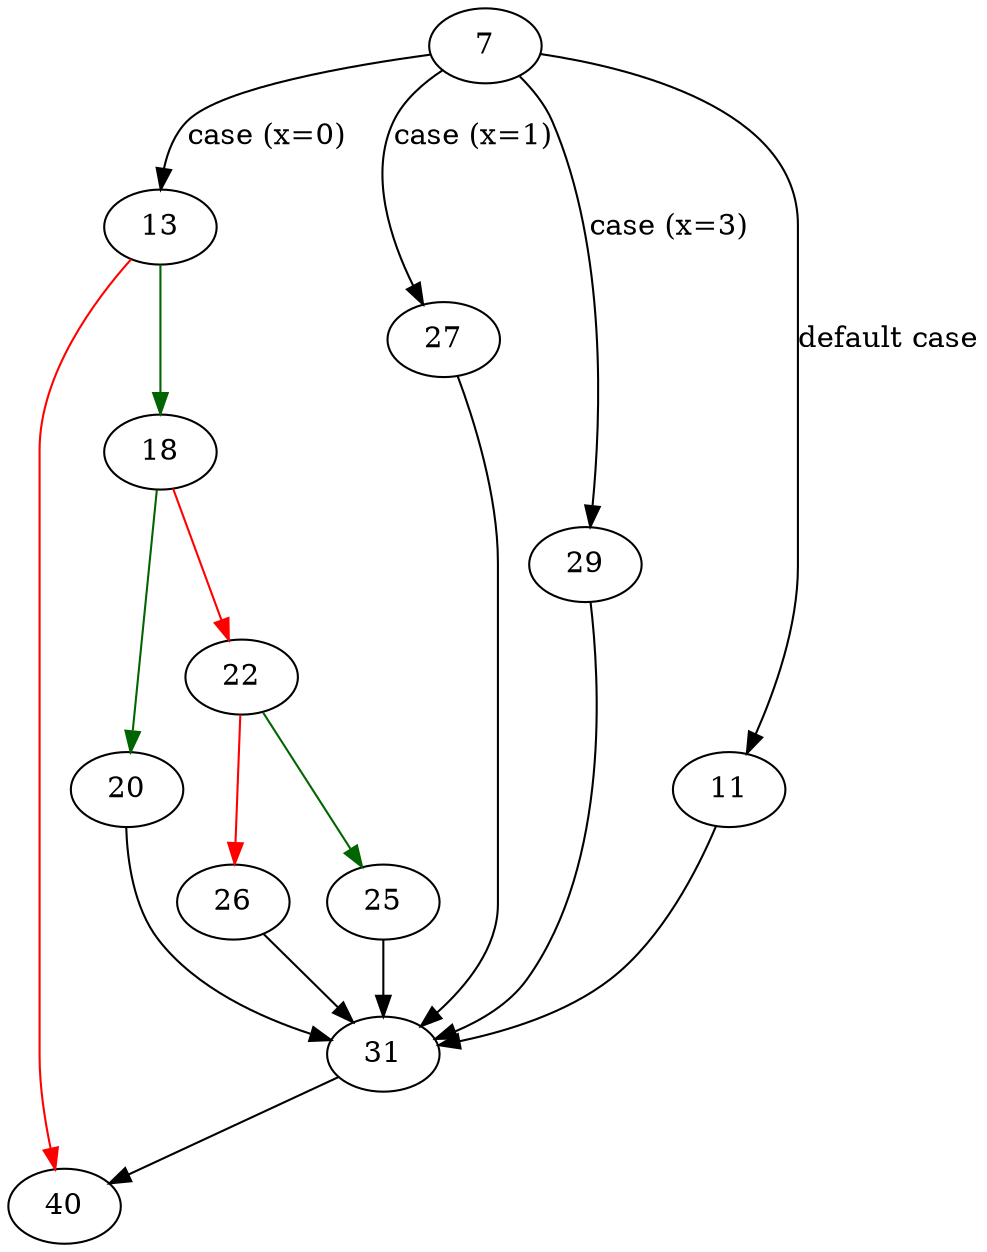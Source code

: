 strict digraph "xnumtoimax" {
	// Node definitions.
	7 [entry=true];
	13;
	27;
	29;
	11;
	31;
	18;
	40;
	20;
	22;
	25;
	26;

	// Edge definitions.
	7 -> 13 [
		cond="case (x=0)"
		label="case (x=0)"
	];
	7 -> 27 [
		cond="case (x=1)"
		label="case (x=1)"
	];
	7 -> 29 [
		cond="case (x=3)"
		label="case (x=3)"
	];
	7 -> 11 [
		cond="default case"
		label="default case"
	];
	13 -> 18 [
		color=darkgreen
		cond=true
	];
	13 -> 40 [
		color=red
		cond=false
	];
	27 -> 31;
	29 -> 31;
	11 -> 31;
	31 -> 40;
	18 -> 20 [
		color=darkgreen
		cond=true
	];
	18 -> 22 [
		color=red
		cond=false
	];
	20 -> 31;
	22 -> 25 [
		color=darkgreen
		cond=true
	];
	22 -> 26 [
		color=red
		cond=false
	];
	25 -> 31;
	26 -> 31;
}
